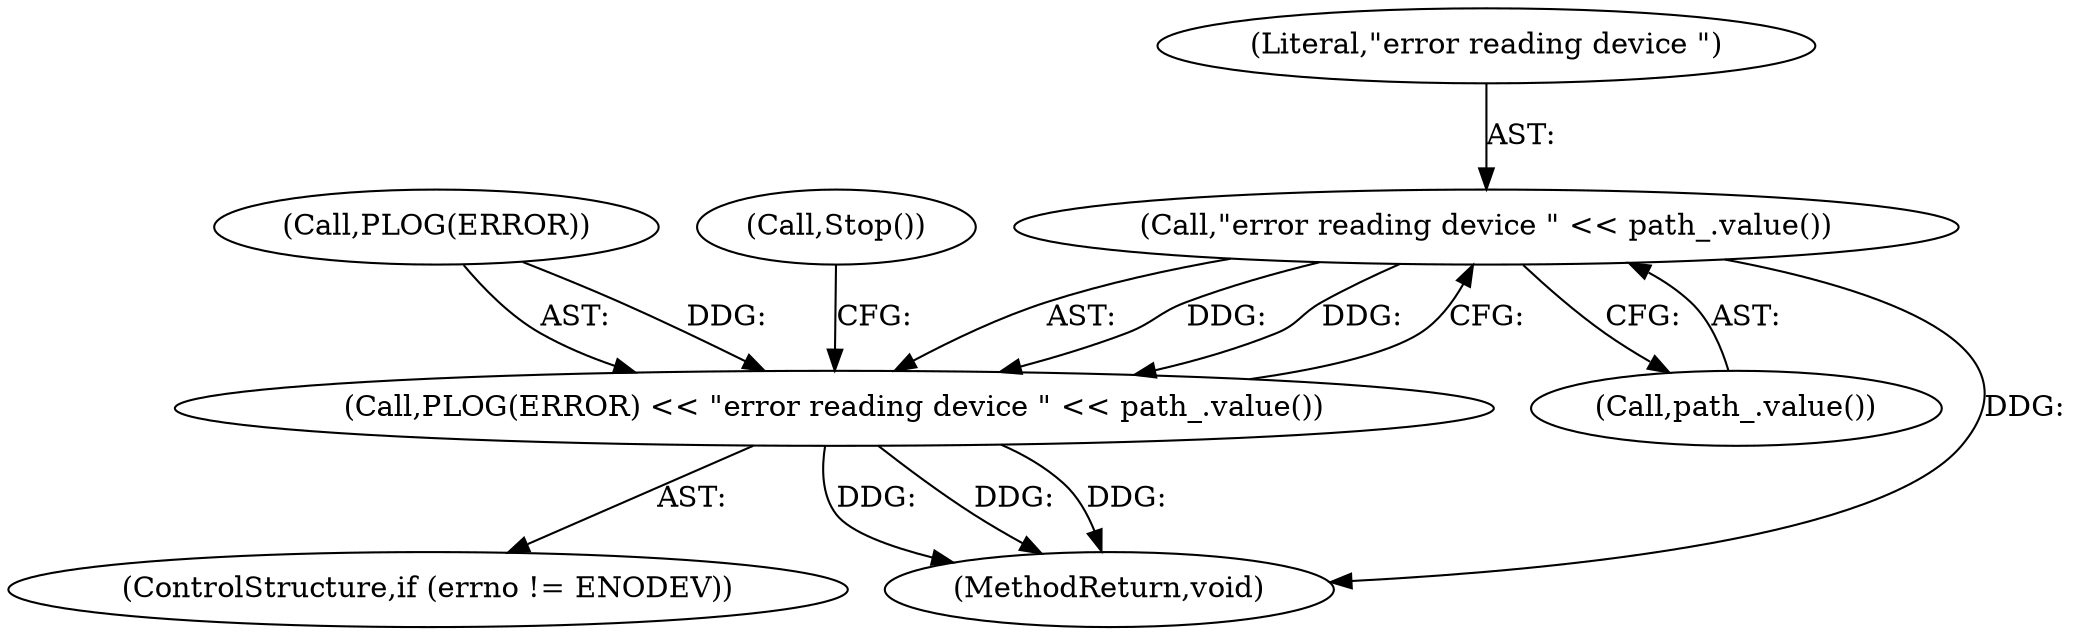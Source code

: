 digraph "0_Chrome_c4363d1ca65494cb7b271625e1ff6541a9f593c9_0@API" {
"1000129" [label="(Call,\"error reading device \" << path_.value())"];
"1000126" [label="(Call,PLOG(ERROR) << \"error reading device \" << path_.value())"];
"1000126" [label="(Call,PLOG(ERROR) << \"error reading device \" << path_.value())"];
"1000122" [label="(ControlStructure,if (errno != ENODEV))"];
"1000131" [label="(Call,path_.value())"];
"1000134" [label="(MethodReturn,void)"];
"1000129" [label="(Call,\"error reading device \" << path_.value())"];
"1000127" [label="(Call,PLOG(ERROR))"];
"1000130" [label="(Literal,\"error reading device \")"];
"1000132" [label="(Call,Stop())"];
"1000129" -> "1000126"  [label="AST: "];
"1000129" -> "1000131"  [label="CFG: "];
"1000130" -> "1000129"  [label="AST: "];
"1000131" -> "1000129"  [label="AST: "];
"1000126" -> "1000129"  [label="CFG: "];
"1000129" -> "1000134"  [label="DDG: "];
"1000129" -> "1000126"  [label="DDG: "];
"1000129" -> "1000126"  [label="DDG: "];
"1000126" -> "1000122"  [label="AST: "];
"1000127" -> "1000126"  [label="AST: "];
"1000132" -> "1000126"  [label="CFG: "];
"1000126" -> "1000134"  [label="DDG: "];
"1000126" -> "1000134"  [label="DDG: "];
"1000126" -> "1000134"  [label="DDG: "];
"1000127" -> "1000126"  [label="DDG: "];
}
